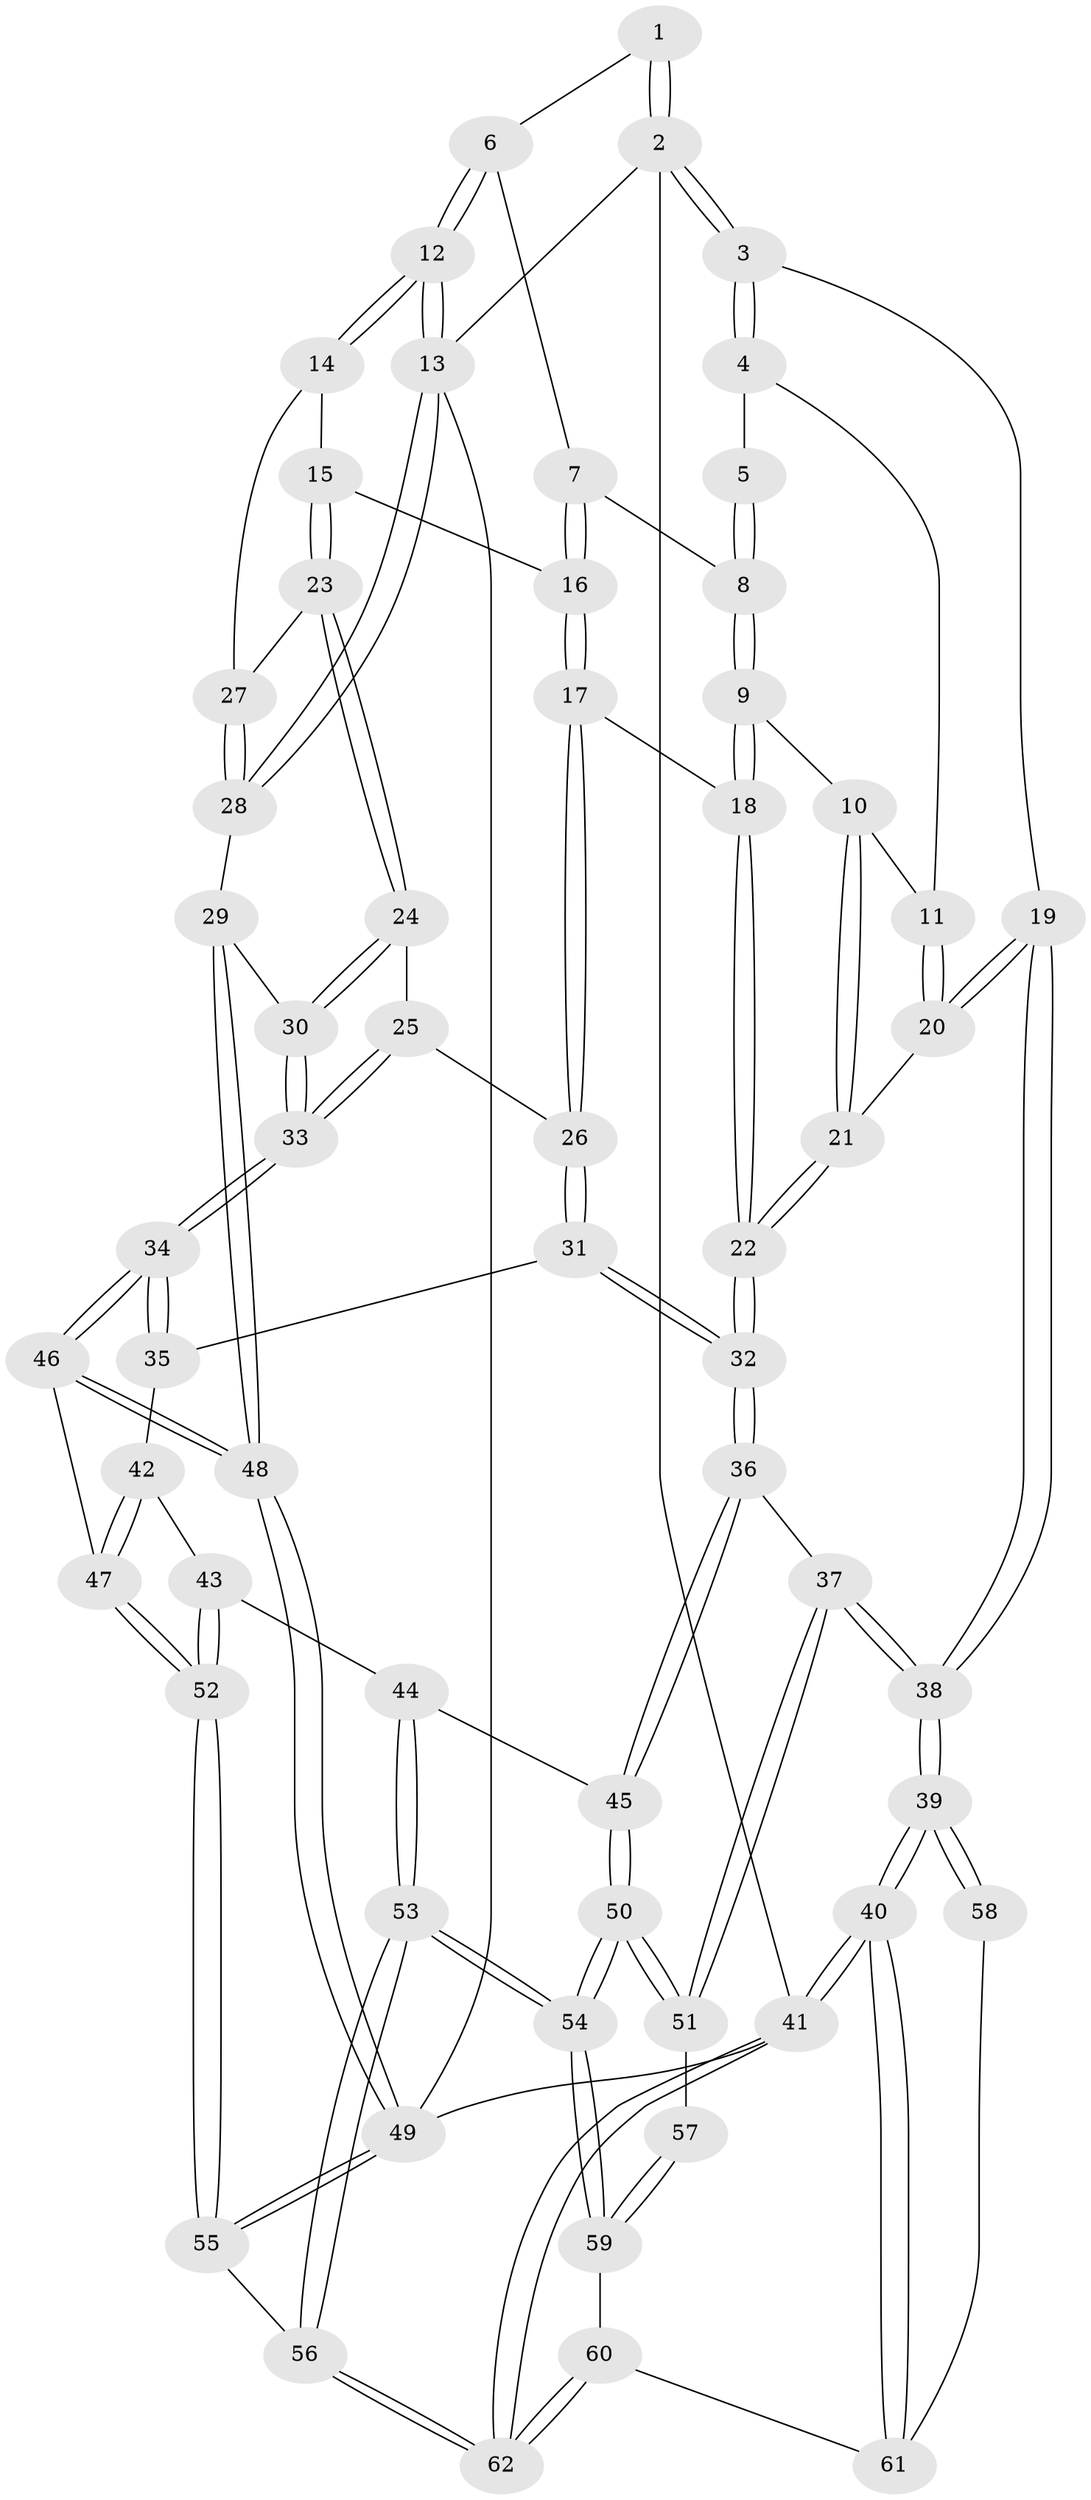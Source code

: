 // coarse degree distribution, {4: 0.4, 5: 0.4, 6: 0.08571428571428572, 3: 0.08571428571428572, 7: 0.02857142857142857}
// Generated by graph-tools (version 1.1) at 2025/24/03/03/25 07:24:34]
// undirected, 62 vertices, 152 edges
graph export_dot {
graph [start="1"]
  node [color=gray90,style=filled];
  1 [pos="+0.2797059686696353+0"];
  2 [pos="+0+0"];
  3 [pos="+0+0"];
  4 [pos="+0.21266112312885102+0.08643312535475035"];
  5 [pos="+0.22701006063460608+0.06954336254442163"];
  6 [pos="+0.6352629374979696+0"];
  7 [pos="+0.6295937868316298+0"];
  8 [pos="+0.4303539174436692+0.11769615522526633"];
  9 [pos="+0.3969813308638879+0.24465499470212512"];
  10 [pos="+0.32581250516925375+0.2406758536960248"];
  11 [pos="+0.18470207338802216+0.16133864146159807"];
  12 [pos="+1+0"];
  13 [pos="+1+0"];
  14 [pos="+0.974373898523409+0.04050359857096661"];
  15 [pos="+0.7719588933670856+0.22280561086752576"];
  16 [pos="+0.7131969964534101+0.17976019153600853"];
  17 [pos="+0.5507252968688339+0.34022832160843397"];
  18 [pos="+0.404195082451186+0.25728088763181417"];
  19 [pos="+0+0.33012001908381267"];
  20 [pos="+0+0.3272473062296394"];
  21 [pos="+0.16018252956747756+0.4155966121991244"];
  22 [pos="+0.2897040613602352+0.5113500310179806"];
  23 [pos="+0.8041390127335913+0.25146921755889157"];
  24 [pos="+0.7862258171657726+0.34925421032264187"];
  25 [pos="+0.6276206577734351+0.4613220048954419"];
  26 [pos="+0.5550077542193637+0.4074714183777054"];
  27 [pos="+0.850544551351434+0.2575342067814822"];
  28 [pos="+1+0.32689110125447157"];
  29 [pos="+1+0.5431540354322825"];
  30 [pos="+0.8368996381533182+0.5663184444594536"];
  31 [pos="+0.40050170652033207+0.5426517306288775"];
  32 [pos="+0.3168305526240688+0.5552504749053206"];
  33 [pos="+0.7318057330829396+0.6292730568352838"];
  34 [pos="+0.7089335934811881+0.6748427189562533"];
  35 [pos="+0.5566978332815761+0.6460636536038931"];
  36 [pos="+0.3027984109480014+0.5972016942609167"];
  37 [pos="+0.2110728106279738+0.6658372532867941"];
  38 [pos="+0+0.6579289568943051"];
  39 [pos="+0+0.6717397307058068"];
  40 [pos="+0+0.9382324061567903"];
  41 [pos="+0+1"];
  42 [pos="+0.47638579173963813+0.7297012798470713"];
  43 [pos="+0.43117744418859794+0.7555610064602204"];
  44 [pos="+0.3901876808425351+0.7472976334119639"];
  45 [pos="+0.3521105383875174+0.6964435268213407"];
  46 [pos="+0.711822206196687+0.7263686796001917"];
  47 [pos="+0.6388400255511384+0.8232712590235571"];
  48 [pos="+1+1"];
  49 [pos="+1+1"];
  50 [pos="+0.23787302951948525+0.879027011122677"];
  51 [pos="+0.1866804209813586+0.8367478499658785"];
  52 [pos="+0.5823550137800739+0.9139864714340197"];
  53 [pos="+0.3330291891375352+0.9725669516816712"];
  54 [pos="+0.2782470866492798+0.9280064458641547"];
  55 [pos="+0.515779838880384+1"];
  56 [pos="+0.44417086231146563+1"];
  57 [pos="+0.1664951409787995+0.8401959949541502"];
  58 [pos="+0.16183771289357757+0.8405800325645945"];
  59 [pos="+0.12921519133823925+0.9670817336997023"];
  60 [pos="+0.11845934624256939+0.9728372619746104"];
  61 [pos="+0.07678777400765394+0.9113400056761165"];
  62 [pos="+0.03907881042847263+1"];
  1 -- 2;
  1 -- 2;
  1 -- 6;
  2 -- 3;
  2 -- 3;
  2 -- 13;
  2 -- 41;
  3 -- 4;
  3 -- 4;
  3 -- 19;
  4 -- 5;
  4 -- 11;
  5 -- 8;
  5 -- 8;
  6 -- 7;
  6 -- 12;
  6 -- 12;
  7 -- 8;
  7 -- 16;
  7 -- 16;
  8 -- 9;
  8 -- 9;
  9 -- 10;
  9 -- 18;
  9 -- 18;
  10 -- 11;
  10 -- 21;
  10 -- 21;
  11 -- 20;
  11 -- 20;
  12 -- 13;
  12 -- 13;
  12 -- 14;
  12 -- 14;
  13 -- 28;
  13 -- 28;
  13 -- 49;
  14 -- 15;
  14 -- 27;
  15 -- 16;
  15 -- 23;
  15 -- 23;
  16 -- 17;
  16 -- 17;
  17 -- 18;
  17 -- 26;
  17 -- 26;
  18 -- 22;
  18 -- 22;
  19 -- 20;
  19 -- 20;
  19 -- 38;
  19 -- 38;
  20 -- 21;
  21 -- 22;
  21 -- 22;
  22 -- 32;
  22 -- 32;
  23 -- 24;
  23 -- 24;
  23 -- 27;
  24 -- 25;
  24 -- 30;
  24 -- 30;
  25 -- 26;
  25 -- 33;
  25 -- 33;
  26 -- 31;
  26 -- 31;
  27 -- 28;
  27 -- 28;
  28 -- 29;
  29 -- 30;
  29 -- 48;
  29 -- 48;
  30 -- 33;
  30 -- 33;
  31 -- 32;
  31 -- 32;
  31 -- 35;
  32 -- 36;
  32 -- 36;
  33 -- 34;
  33 -- 34;
  34 -- 35;
  34 -- 35;
  34 -- 46;
  34 -- 46;
  35 -- 42;
  36 -- 37;
  36 -- 45;
  36 -- 45;
  37 -- 38;
  37 -- 38;
  37 -- 51;
  37 -- 51;
  38 -- 39;
  38 -- 39;
  39 -- 40;
  39 -- 40;
  39 -- 58;
  39 -- 58;
  40 -- 41;
  40 -- 41;
  40 -- 61;
  40 -- 61;
  41 -- 62;
  41 -- 62;
  41 -- 49;
  42 -- 43;
  42 -- 47;
  42 -- 47;
  43 -- 44;
  43 -- 52;
  43 -- 52;
  44 -- 45;
  44 -- 53;
  44 -- 53;
  45 -- 50;
  45 -- 50;
  46 -- 47;
  46 -- 48;
  46 -- 48;
  47 -- 52;
  47 -- 52;
  48 -- 49;
  48 -- 49;
  49 -- 55;
  49 -- 55;
  50 -- 51;
  50 -- 51;
  50 -- 54;
  50 -- 54;
  51 -- 57;
  52 -- 55;
  52 -- 55;
  53 -- 54;
  53 -- 54;
  53 -- 56;
  53 -- 56;
  54 -- 59;
  54 -- 59;
  55 -- 56;
  56 -- 62;
  56 -- 62;
  57 -- 59;
  57 -- 59;
  58 -- 61;
  59 -- 60;
  60 -- 61;
  60 -- 62;
  60 -- 62;
}
